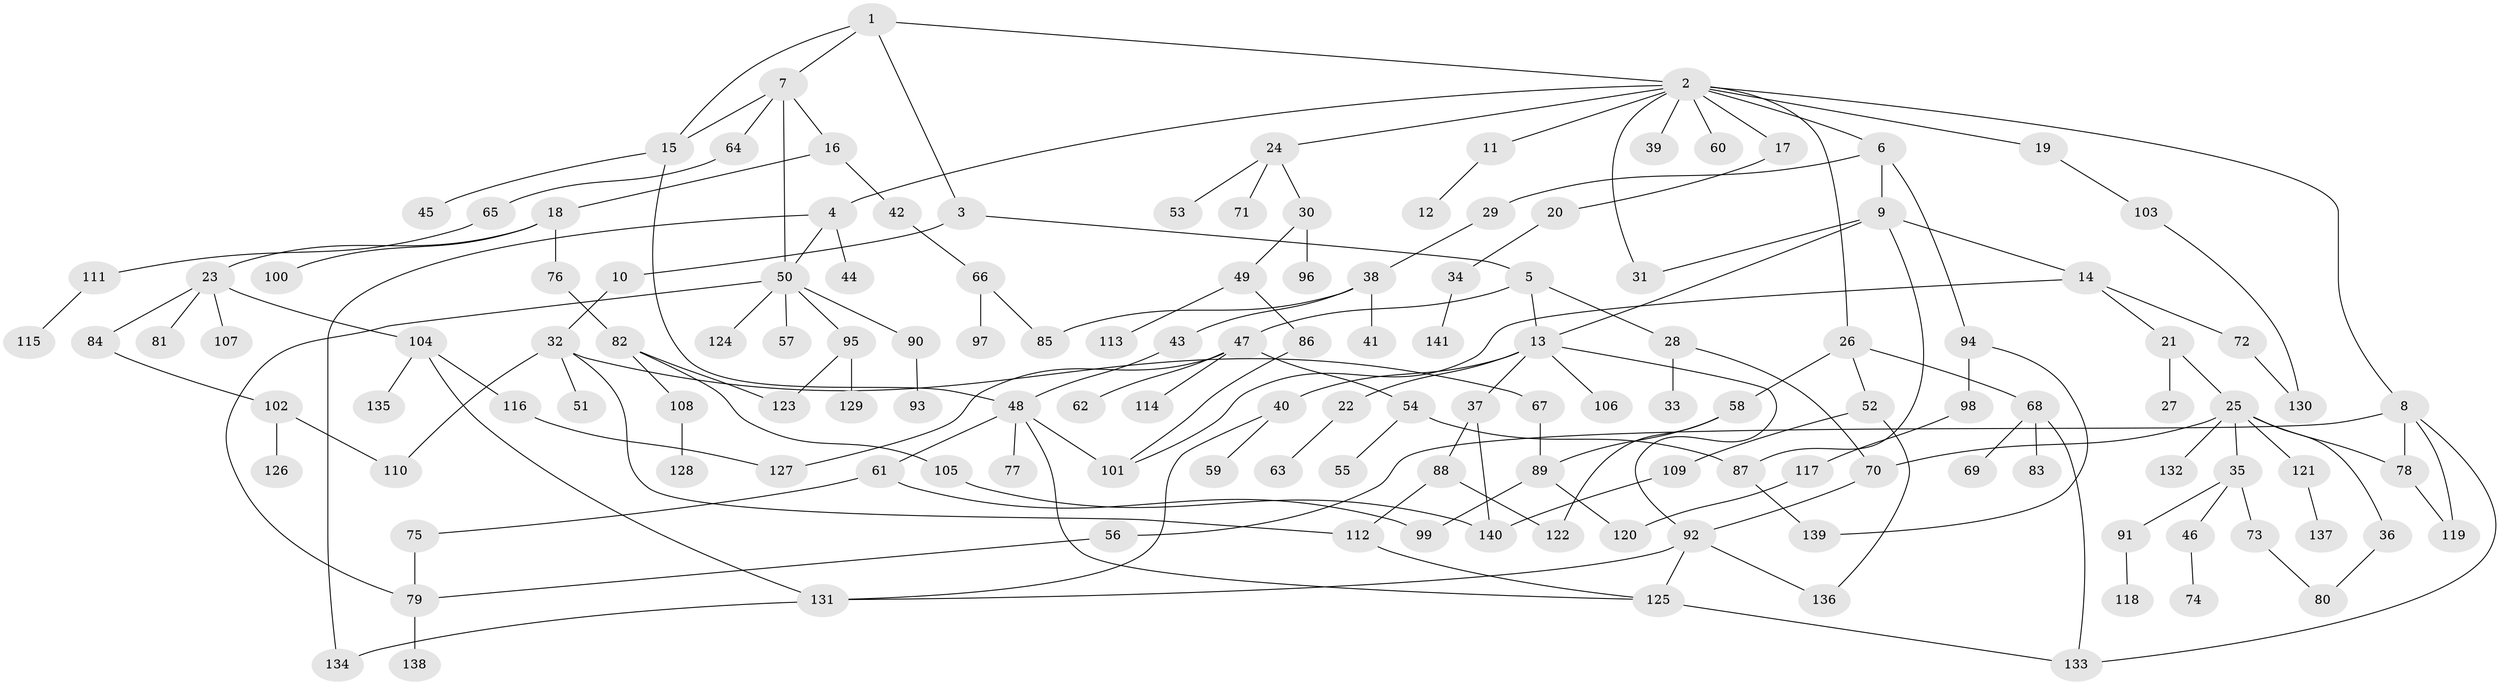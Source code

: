 // Generated by graph-tools (version 1.1) at 2025/49/03/09/25 03:49:25]
// undirected, 141 vertices, 176 edges
graph export_dot {
graph [start="1"]
  node [color=gray90,style=filled];
  1;
  2;
  3;
  4;
  5;
  6;
  7;
  8;
  9;
  10;
  11;
  12;
  13;
  14;
  15;
  16;
  17;
  18;
  19;
  20;
  21;
  22;
  23;
  24;
  25;
  26;
  27;
  28;
  29;
  30;
  31;
  32;
  33;
  34;
  35;
  36;
  37;
  38;
  39;
  40;
  41;
  42;
  43;
  44;
  45;
  46;
  47;
  48;
  49;
  50;
  51;
  52;
  53;
  54;
  55;
  56;
  57;
  58;
  59;
  60;
  61;
  62;
  63;
  64;
  65;
  66;
  67;
  68;
  69;
  70;
  71;
  72;
  73;
  74;
  75;
  76;
  77;
  78;
  79;
  80;
  81;
  82;
  83;
  84;
  85;
  86;
  87;
  88;
  89;
  90;
  91;
  92;
  93;
  94;
  95;
  96;
  97;
  98;
  99;
  100;
  101;
  102;
  103;
  104;
  105;
  106;
  107;
  108;
  109;
  110;
  111;
  112;
  113;
  114;
  115;
  116;
  117;
  118;
  119;
  120;
  121;
  122;
  123;
  124;
  125;
  126;
  127;
  128;
  129;
  130;
  131;
  132;
  133;
  134;
  135;
  136;
  137;
  138;
  139;
  140;
  141;
  1 -- 2;
  1 -- 3;
  1 -- 7;
  1 -- 15;
  2 -- 4;
  2 -- 6;
  2 -- 8;
  2 -- 11;
  2 -- 17;
  2 -- 19;
  2 -- 24;
  2 -- 26;
  2 -- 31;
  2 -- 39;
  2 -- 60;
  3 -- 5;
  3 -- 10;
  4 -- 44;
  4 -- 50;
  4 -- 134;
  5 -- 13;
  5 -- 28;
  5 -- 47;
  6 -- 9;
  6 -- 29;
  6 -- 94;
  7 -- 15;
  7 -- 16;
  7 -- 64;
  7 -- 50;
  8 -- 56;
  8 -- 119;
  8 -- 133;
  8 -- 78;
  9 -- 14;
  9 -- 31;
  9 -- 13;
  9 -- 87;
  10 -- 32;
  11 -- 12;
  13 -- 22;
  13 -- 37;
  13 -- 40;
  13 -- 106;
  13 -- 92;
  14 -- 21;
  14 -- 72;
  14 -- 101;
  15 -- 45;
  15 -- 48;
  16 -- 18;
  16 -- 42;
  17 -- 20;
  18 -- 23;
  18 -- 76;
  18 -- 100;
  19 -- 103;
  20 -- 34;
  21 -- 25;
  21 -- 27;
  22 -- 63;
  23 -- 81;
  23 -- 84;
  23 -- 104;
  23 -- 107;
  24 -- 30;
  24 -- 53;
  24 -- 71;
  25 -- 35;
  25 -- 36;
  25 -- 78;
  25 -- 121;
  25 -- 132;
  25 -- 70;
  26 -- 52;
  26 -- 58;
  26 -- 68;
  28 -- 33;
  28 -- 70;
  29 -- 38;
  30 -- 49;
  30 -- 96;
  32 -- 51;
  32 -- 67;
  32 -- 110;
  32 -- 112;
  34 -- 141;
  35 -- 46;
  35 -- 73;
  35 -- 91;
  36 -- 80;
  37 -- 88;
  37 -- 140;
  38 -- 41;
  38 -- 43;
  38 -- 85;
  40 -- 59;
  40 -- 131;
  42 -- 66;
  43 -- 48;
  46 -- 74;
  47 -- 54;
  47 -- 62;
  47 -- 114;
  47 -- 127;
  48 -- 61;
  48 -- 77;
  48 -- 101;
  48 -- 125;
  49 -- 86;
  49 -- 113;
  50 -- 57;
  50 -- 79;
  50 -- 90;
  50 -- 95;
  50 -- 124;
  52 -- 109;
  52 -- 136;
  54 -- 55;
  54 -- 87;
  56 -- 79;
  58 -- 89;
  58 -- 122;
  61 -- 75;
  61 -- 99;
  64 -- 65;
  65 -- 111;
  66 -- 97;
  66 -- 85;
  67 -- 89;
  68 -- 69;
  68 -- 83;
  68 -- 133;
  70 -- 92;
  72 -- 130;
  73 -- 80;
  75 -- 79;
  76 -- 82;
  78 -- 119;
  79 -- 138;
  82 -- 105;
  82 -- 108;
  82 -- 123;
  84 -- 102;
  86 -- 101;
  87 -- 139;
  88 -- 122;
  88 -- 112;
  89 -- 99;
  89 -- 120;
  90 -- 93;
  91 -- 118;
  92 -- 131;
  92 -- 136;
  92 -- 125;
  94 -- 98;
  94 -- 139;
  95 -- 123;
  95 -- 129;
  98 -- 117;
  102 -- 126;
  102 -- 110;
  103 -- 130;
  104 -- 116;
  104 -- 135;
  104 -- 131;
  105 -- 140;
  108 -- 128;
  109 -- 140;
  111 -- 115;
  112 -- 125;
  116 -- 127;
  117 -- 120;
  121 -- 137;
  125 -- 133;
  131 -- 134;
}
